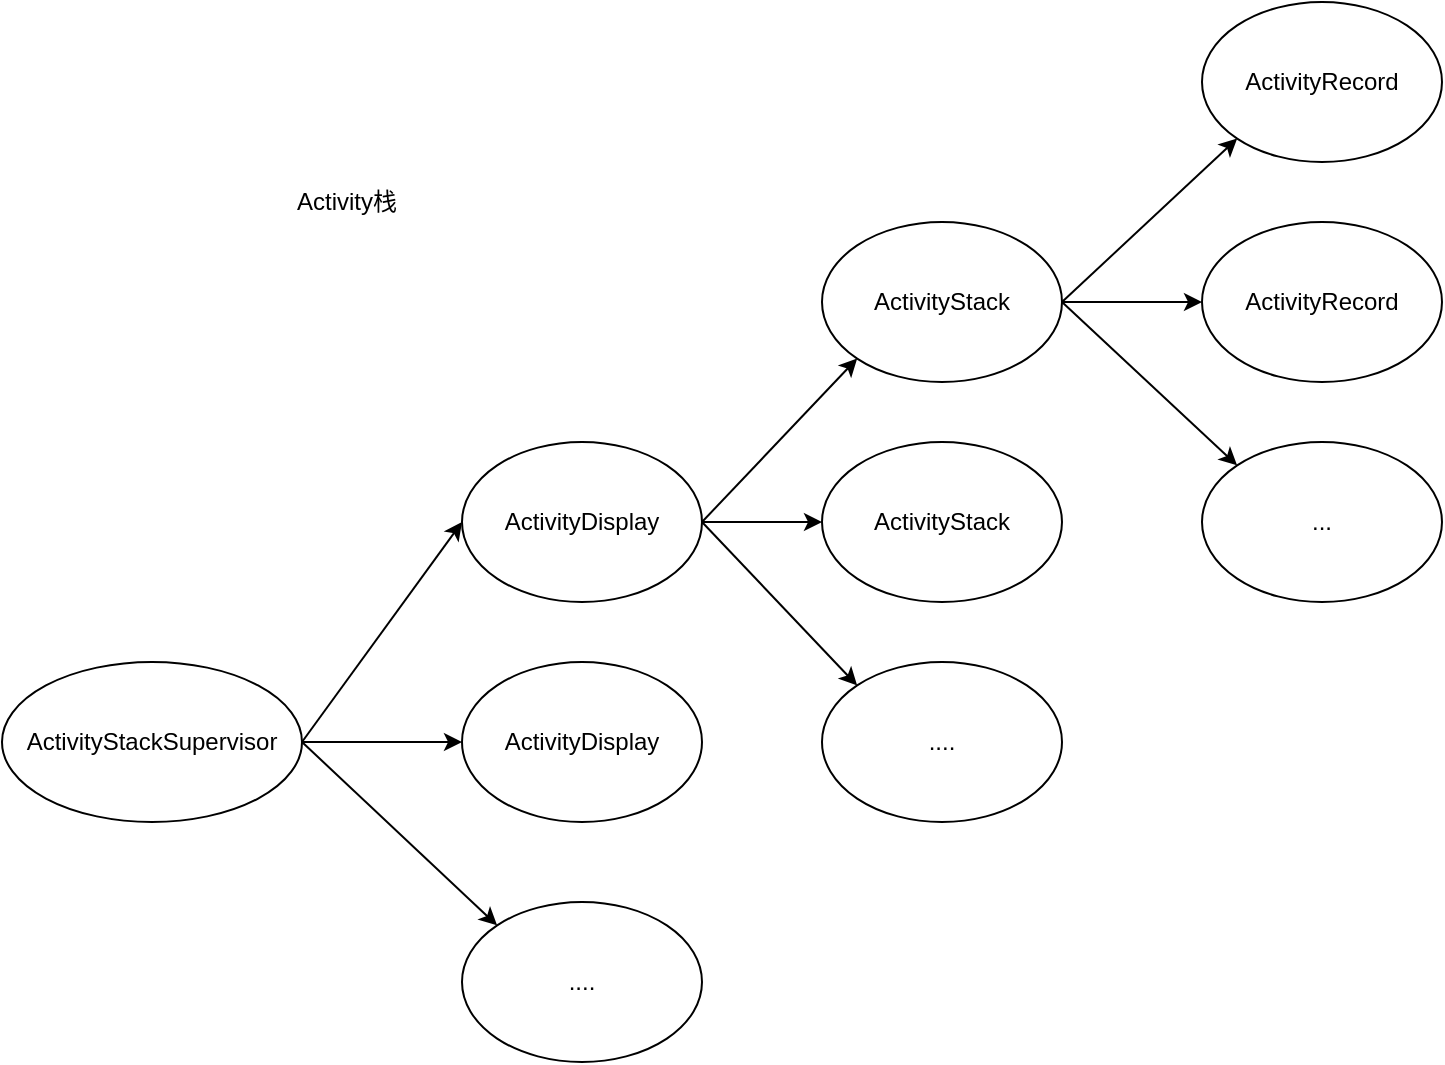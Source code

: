 <mxfile version="12.9.6" type="github">
  <diagram id="swh1sir6L6mqzf21doxg" name="Page-1">
    <mxGraphModel dx="1188" dy="1781" grid="1" gridSize="10" guides="1" tooltips="1" connect="1" arrows="1" fold="1" page="1" pageScale="1" pageWidth="827" pageHeight="1169" math="0" shadow="0">
      <root>
        <mxCell id="0" />
        <mxCell id="1" parent="0" />
        <mxCell id="YXAV9eTEvZ3X66fRY-OC-3" value="ActivityStackSupervisor" style="ellipse;whiteSpace=wrap;html=1;" vertex="1" parent="1">
          <mxGeometry x="30" y="150" width="150" height="80" as="geometry" />
        </mxCell>
        <mxCell id="YXAV9eTEvZ3X66fRY-OC-4" value="ActivityDisplay" style="ellipse;whiteSpace=wrap;html=1;" vertex="1" parent="1">
          <mxGeometry x="260" y="40" width="120" height="80" as="geometry" />
        </mxCell>
        <mxCell id="YXAV9eTEvZ3X66fRY-OC-5" value="ActivityDisplay" style="ellipse;whiteSpace=wrap;html=1;" vertex="1" parent="1">
          <mxGeometry x="260" y="150" width="120" height="80" as="geometry" />
        </mxCell>
        <mxCell id="YXAV9eTEvZ3X66fRY-OC-6" value="...." style="ellipse;whiteSpace=wrap;html=1;" vertex="1" parent="1">
          <mxGeometry x="260" y="270" width="120" height="80" as="geometry" />
        </mxCell>
        <mxCell id="YXAV9eTEvZ3X66fRY-OC-8" value="ActivityStack" style="ellipse;whiteSpace=wrap;html=1;" vertex="1" parent="1">
          <mxGeometry x="440" y="-70" width="120" height="80" as="geometry" />
        </mxCell>
        <mxCell id="YXAV9eTEvZ3X66fRY-OC-10" value="ActivityRecord" style="ellipse;whiteSpace=wrap;html=1;" vertex="1" parent="1">
          <mxGeometry x="630" y="-180" width="120" height="80" as="geometry" />
        </mxCell>
        <mxCell id="YXAV9eTEvZ3X66fRY-OC-11" value="ActivityStack" style="ellipse;whiteSpace=wrap;html=1;" vertex="1" parent="1">
          <mxGeometry x="440" y="40" width="120" height="80" as="geometry" />
        </mxCell>
        <mxCell id="YXAV9eTEvZ3X66fRY-OC-12" value="...." style="ellipse;whiteSpace=wrap;html=1;" vertex="1" parent="1">
          <mxGeometry x="440" y="150" width="120" height="80" as="geometry" />
        </mxCell>
        <mxCell id="YXAV9eTEvZ3X66fRY-OC-13" value="ActivityRecord" style="ellipse;whiteSpace=wrap;html=1;" vertex="1" parent="1">
          <mxGeometry x="630" y="-70" width="120" height="80" as="geometry" />
        </mxCell>
        <mxCell id="YXAV9eTEvZ3X66fRY-OC-14" value="..." style="ellipse;whiteSpace=wrap;html=1;" vertex="1" parent="1">
          <mxGeometry x="630" y="40" width="120" height="80" as="geometry" />
        </mxCell>
        <mxCell id="YXAV9eTEvZ3X66fRY-OC-17" value="" style="endArrow=classic;html=1;exitX=1;exitY=0.5;exitDx=0;exitDy=0;entryX=0;entryY=0.5;entryDx=0;entryDy=0;" edge="1" parent="1" source="YXAV9eTEvZ3X66fRY-OC-4" target="YXAV9eTEvZ3X66fRY-OC-11">
          <mxGeometry width="50" height="50" relative="1" as="geometry">
            <mxPoint x="390" y="150" as="sourcePoint" />
            <mxPoint x="440" y="100" as="targetPoint" />
          </mxGeometry>
        </mxCell>
        <mxCell id="YXAV9eTEvZ3X66fRY-OC-18" value="" style="endArrow=classic;html=1;exitX=1;exitY=0.5;exitDx=0;exitDy=0;entryX=0;entryY=0;entryDx=0;entryDy=0;" edge="1" parent="1" source="YXAV9eTEvZ3X66fRY-OC-4" target="YXAV9eTEvZ3X66fRY-OC-12">
          <mxGeometry width="50" height="50" relative="1" as="geometry">
            <mxPoint x="410" y="160" as="sourcePoint" />
            <mxPoint x="460" y="110" as="targetPoint" />
          </mxGeometry>
        </mxCell>
        <mxCell id="YXAV9eTEvZ3X66fRY-OC-19" value="" style="endArrow=classic;html=1;exitX=1;exitY=0.5;exitDx=0;exitDy=0;entryX=0;entryY=1;entryDx=0;entryDy=0;" edge="1" parent="1" source="YXAV9eTEvZ3X66fRY-OC-4" target="YXAV9eTEvZ3X66fRY-OC-8">
          <mxGeometry width="50" height="50" relative="1" as="geometry">
            <mxPoint x="350" y="10" as="sourcePoint" />
            <mxPoint x="400" y="-40" as="targetPoint" />
          </mxGeometry>
        </mxCell>
        <mxCell id="YXAV9eTEvZ3X66fRY-OC-21" value="" style="endArrow=classic;html=1;exitX=1;exitY=0.5;exitDx=0;exitDy=0;entryX=0;entryY=1;entryDx=0;entryDy=0;" edge="1" parent="1" source="YXAV9eTEvZ3X66fRY-OC-8" target="YXAV9eTEvZ3X66fRY-OC-10">
          <mxGeometry width="50" height="50" relative="1" as="geometry">
            <mxPoint x="480" y="-110" as="sourcePoint" />
            <mxPoint x="530" y="-160" as="targetPoint" />
          </mxGeometry>
        </mxCell>
        <mxCell id="YXAV9eTEvZ3X66fRY-OC-22" value="" style="endArrow=classic;html=1;exitX=1;exitY=0.5;exitDx=0;exitDy=0;entryX=0;entryY=0.5;entryDx=0;entryDy=0;" edge="1" parent="1" source="YXAV9eTEvZ3X66fRY-OC-8" target="YXAV9eTEvZ3X66fRY-OC-13">
          <mxGeometry width="50" height="50" relative="1" as="geometry">
            <mxPoint x="590" y="50" as="sourcePoint" />
            <mxPoint x="640" as="targetPoint" />
          </mxGeometry>
        </mxCell>
        <mxCell id="YXAV9eTEvZ3X66fRY-OC-23" value="" style="endArrow=classic;html=1;exitX=1;exitY=0.5;exitDx=0;exitDy=0;entryX=0;entryY=0;entryDx=0;entryDy=0;" edge="1" parent="1" source="YXAV9eTEvZ3X66fRY-OC-8" target="YXAV9eTEvZ3X66fRY-OC-14">
          <mxGeometry width="50" height="50" relative="1" as="geometry">
            <mxPoint x="580" y="60" as="sourcePoint" />
            <mxPoint x="630" y="10" as="targetPoint" />
          </mxGeometry>
        </mxCell>
        <mxCell id="YXAV9eTEvZ3X66fRY-OC-24" value="Activity栈" style="text;html=1;strokeColor=none;fillColor=none;align=center;verticalAlign=middle;whiteSpace=wrap;rounded=0;" vertex="1" parent="1">
          <mxGeometry x="125" y="-130" width="155" height="100" as="geometry" />
        </mxCell>
        <mxCell id="YXAV9eTEvZ3X66fRY-OC-25" value="" style="endArrow=classic;html=1;exitX=1;exitY=0.5;exitDx=0;exitDy=0;entryX=0;entryY=0.5;entryDx=0;entryDy=0;" edge="1" parent="1" source="YXAV9eTEvZ3X66fRY-OC-3" target="YXAV9eTEvZ3X66fRY-OC-4">
          <mxGeometry width="50" height="50" relative="1" as="geometry">
            <mxPoint x="190" y="60" as="sourcePoint" />
            <mxPoint x="240" y="10" as="targetPoint" />
          </mxGeometry>
        </mxCell>
        <mxCell id="YXAV9eTEvZ3X66fRY-OC-26" value="" style="endArrow=classic;html=1;exitX=1;exitY=0.5;exitDx=0;exitDy=0;entryX=0;entryY=0.5;entryDx=0;entryDy=0;" edge="1" parent="1" source="YXAV9eTEvZ3X66fRY-OC-3" target="YXAV9eTEvZ3X66fRY-OC-5">
          <mxGeometry width="50" height="50" relative="1" as="geometry">
            <mxPoint x="130" y="330" as="sourcePoint" />
            <mxPoint x="180" y="280" as="targetPoint" />
          </mxGeometry>
        </mxCell>
        <mxCell id="YXAV9eTEvZ3X66fRY-OC-27" value="" style="endArrow=classic;html=1;exitX=1;exitY=0.5;exitDx=0;exitDy=0;entryX=0;entryY=0;entryDx=0;entryDy=0;" edge="1" parent="1" source="YXAV9eTEvZ3X66fRY-OC-3" target="YXAV9eTEvZ3X66fRY-OC-6">
          <mxGeometry width="50" height="50" relative="1" as="geometry">
            <mxPoint x="180" y="320" as="sourcePoint" />
            <mxPoint x="230" y="270" as="targetPoint" />
          </mxGeometry>
        </mxCell>
      </root>
    </mxGraphModel>
  </diagram>
</mxfile>
